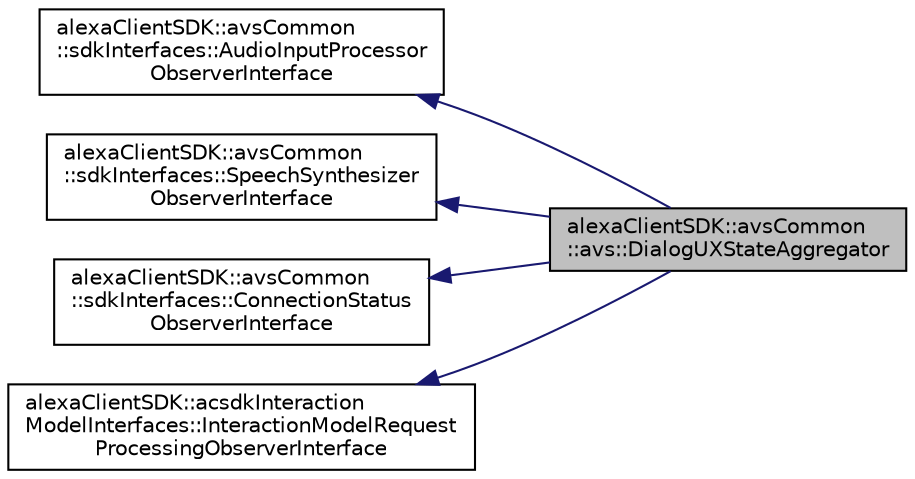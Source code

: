 digraph "alexaClientSDK::avsCommon::avs::DialogUXStateAggregator"
{
  edge [fontname="Helvetica",fontsize="10",labelfontname="Helvetica",labelfontsize="10"];
  node [fontname="Helvetica",fontsize="10",shape=record];
  rankdir="LR";
  Node0 [label="alexaClientSDK::avsCommon\l::avs::DialogUXStateAggregator",height=0.2,width=0.4,color="black", fillcolor="grey75", style="filled", fontcolor="black"];
  Node1 -> Node0 [dir="back",color="midnightblue",fontsize="10",style="solid",fontname="Helvetica"];
  Node1 [label="alexaClientSDK::avsCommon\l::sdkInterfaces::AudioInputProcessor\lObserverInterface",height=0.2,width=0.4,color="black", fillcolor="white", style="filled",URL="$classalexa_client_s_d_k_1_1avs_common_1_1sdk_interfaces_1_1_audio_input_processor_observer_interface.html",tooltip="A state observer for an AudioInputProcessor. "];
  Node2 -> Node0 [dir="back",color="midnightblue",fontsize="10",style="solid",fontname="Helvetica"];
  Node2 [label="alexaClientSDK::avsCommon\l::sdkInterfaces::SpeechSynthesizer\lObserverInterface",height=0.2,width=0.4,color="black", fillcolor="white", style="filled",URL="$classalexa_client_s_d_k_1_1avs_common_1_1sdk_interfaces_1_1_speech_synthesizer_observer_interface.html"];
  Node3 -> Node0 [dir="back",color="midnightblue",fontsize="10",style="solid",fontname="Helvetica"];
  Node3 [label="alexaClientSDK::avsCommon\l::sdkInterfaces::ConnectionStatus\lObserverInterface",height=0.2,width=0.4,color="black", fillcolor="white", style="filled",URL="$classalexa_client_s_d_k_1_1avs_common_1_1sdk_interfaces_1_1_connection_status_observer_interface.html"];
  Node4 -> Node0 [dir="back",color="midnightblue",fontsize="10",style="solid",fontname="Helvetica"];
  Node4 [label="alexaClientSDK::acsdkInteraction\lModelInterfaces::InteractionModelRequest\lProcessingObserverInterface",height=0.2,width=0.4,color="black", fillcolor="white", style="filled",URL="$classalexa_client_s_d_k_1_1acsdk_interaction_model_interfaces_1_1_interaction_model_request_processing_observer_interface.html",tooltip="A directive observer for an InteractionModelCapabilityAgent. "];
}
